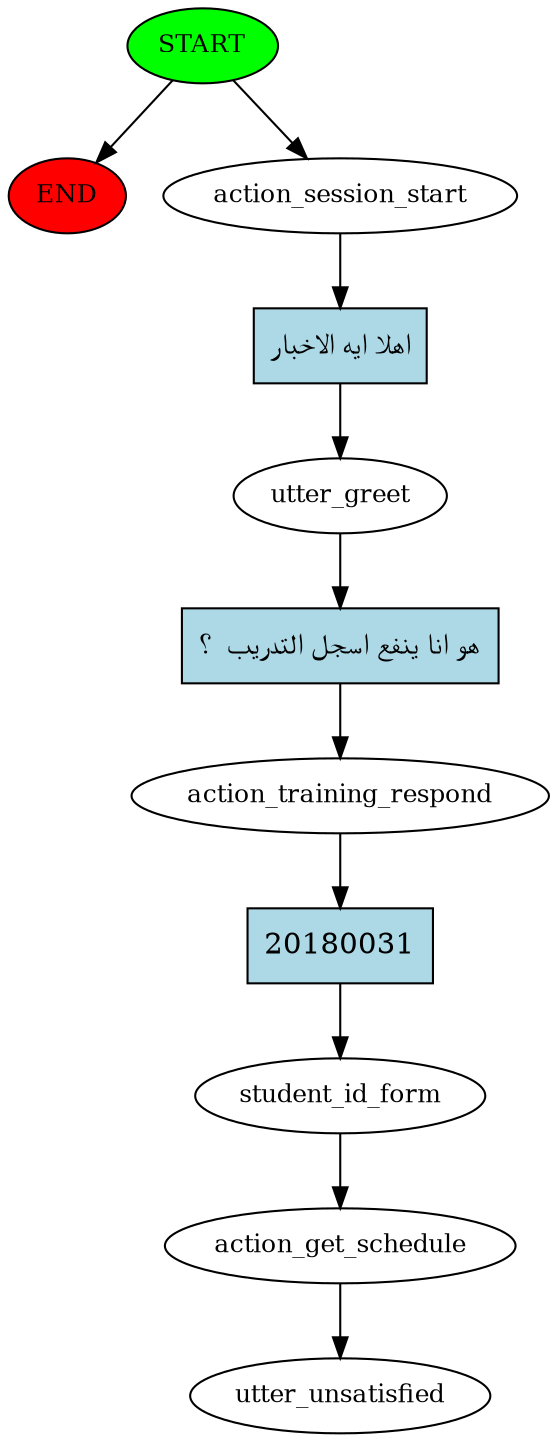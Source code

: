 digraph  {
0 [class="start active", fillcolor=green, fontsize=12, label=START, style=filled];
"-1" [class=end, fillcolor=red, fontsize=12, label=END, style=filled];
1 [class=active, fontsize=12, label=action_session_start];
2 [class=active, fontsize=12, label=utter_greet];
3 [class=active, fontsize=12, label=action_training_respond];
4 [class=active, fontsize=12, label=student_id_form];
5 [class=active, fontsize=12, label=action_get_schedule];
6 [class="dashed active", fontsize=12, label=utter_unsatisfied];
7 [class="intent active", fillcolor=lightblue, label="اهلا ايه الاخبار", shape=rect, style=filled];
8 [class="intent active", fillcolor=lightblue, label="هو انا ينفع اسجل التدريب  ؟", shape=rect, style=filled];
9 [class="intent active", fillcolor=lightblue, label=20180031, shape=rect, style=filled];
0 -> "-1"  [class="", key=NONE, label=""];
0 -> 1  [class=active, key=NONE, label=""];
1 -> 7  [class=active, key=0];
2 -> 8  [class=active, key=0];
3 -> 9  [class=active, key=0];
4 -> 5  [class=active, key=NONE, label=""];
5 -> 6  [class=active, key=NONE, label=""];
7 -> 2  [class=active, key=0];
8 -> 3  [class=active, key=0];
9 -> 4  [class=active, key=0];
}
